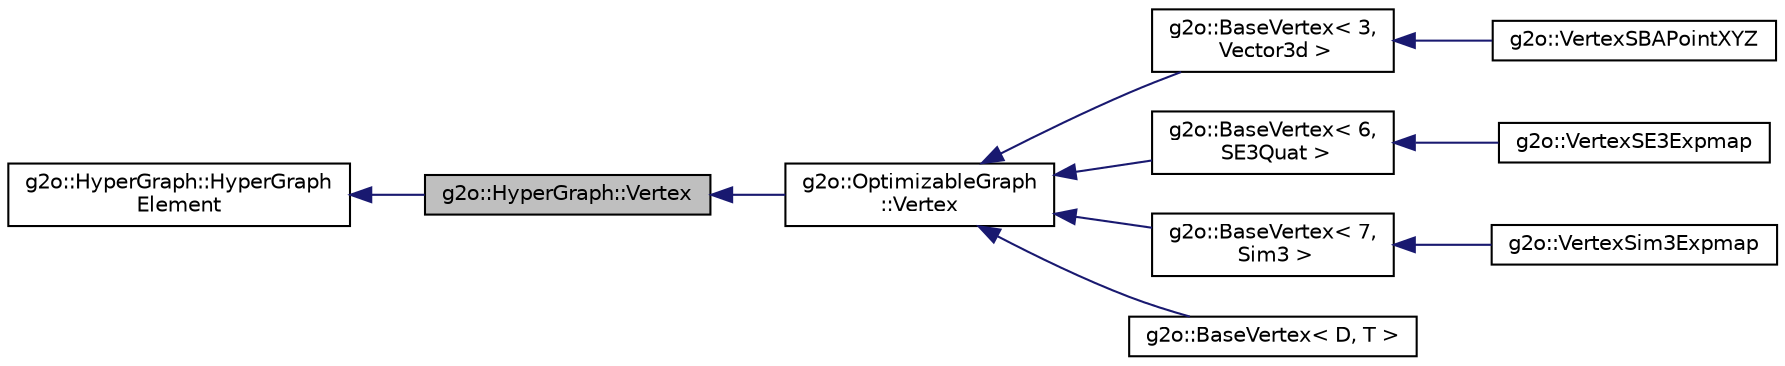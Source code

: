 digraph "g2o::HyperGraph::Vertex"
{
  edge [fontname="Helvetica",fontsize="10",labelfontname="Helvetica",labelfontsize="10"];
  node [fontname="Helvetica",fontsize="10",shape=record];
  rankdir="LR";
  Node0 [label="g2o::HyperGraph::Vertex",height=0.2,width=0.4,color="black", fillcolor="grey75", style="filled", fontcolor="black"];
  Node1 -> Node0 [dir="back",color="midnightblue",fontsize="10",style="solid",fontname="Helvetica"];
  Node1 [label="g2o::HyperGraph::HyperGraph\lElement",height=0.2,width=0.4,color="black", fillcolor="white", style="filled",URL="$structg2o_1_1_hyper_graph_1_1_hyper_graph_element.html"];
  Node0 -> Node2 [dir="back",color="midnightblue",fontsize="10",style="solid",fontname="Helvetica"];
  Node2 [label="g2o::OptimizableGraph\l::Vertex",height=0.2,width=0.4,color="black", fillcolor="white", style="filled",URL="$classg2o_1_1_optimizable_graph_1_1_vertex.html",tooltip="A general case Vertex for optimization. "];
  Node2 -> Node3 [dir="back",color="midnightblue",fontsize="10",style="solid",fontname="Helvetica"];
  Node3 [label="g2o::BaseVertex\< 3,\l Vector3d \>",height=0.2,width=0.4,color="black", fillcolor="white", style="filled",URL="$classg2o_1_1_base_vertex.html"];
  Node3 -> Node4 [dir="back",color="midnightblue",fontsize="10",style="solid",fontname="Helvetica"];
  Node4 [label="g2o::VertexSBAPointXYZ",height=0.2,width=0.4,color="black", fillcolor="white", style="filled",URL="$classg2o_1_1_vertex_s_b_a_point_x_y_z.html",tooltip="Point vertex, XYZ. "];
  Node2 -> Node5 [dir="back",color="midnightblue",fontsize="10",style="solid",fontname="Helvetica"];
  Node5 [label="g2o::BaseVertex\< 6,\l SE3Quat \>",height=0.2,width=0.4,color="black", fillcolor="white", style="filled",URL="$classg2o_1_1_base_vertex.html"];
  Node5 -> Node6 [dir="back",color="midnightblue",fontsize="10",style="solid",fontname="Helvetica"];
  Node6 [label="g2o::VertexSE3Expmap",height=0.2,width=0.4,color="black", fillcolor="white", style="filled",URL="$classg2o_1_1_vertex_s_e3_expmap.html",tooltip="SE3 Vertex parameterized internally with a transformation matrix and externally with its exponential ..."];
  Node2 -> Node7 [dir="back",color="midnightblue",fontsize="10",style="solid",fontname="Helvetica"];
  Node7 [label="g2o::BaseVertex\< 7,\l Sim3 \>",height=0.2,width=0.4,color="black", fillcolor="white", style="filled",URL="$classg2o_1_1_base_vertex.html"];
  Node7 -> Node8 [dir="back",color="midnightblue",fontsize="10",style="solid",fontname="Helvetica"];
  Node8 [label="g2o::VertexSim3Expmap",height=0.2,width=0.4,color="black", fillcolor="white", style="filled",URL="$classg2o_1_1_vertex_sim3_expmap.html",tooltip="Sim3 Vertex, (x,y,z,qw,qx,qy,qz) the parameterization for the increments constructed is a 7d vector (..."];
  Node2 -> Node9 [dir="back",color="midnightblue",fontsize="10",style="solid",fontname="Helvetica"];
  Node9 [label="g2o::BaseVertex\< D, T \>",height=0.2,width=0.4,color="black", fillcolor="white", style="filled",URL="$classg2o_1_1_base_vertex.html",tooltip="Templatized BaseVertex. "];
}
